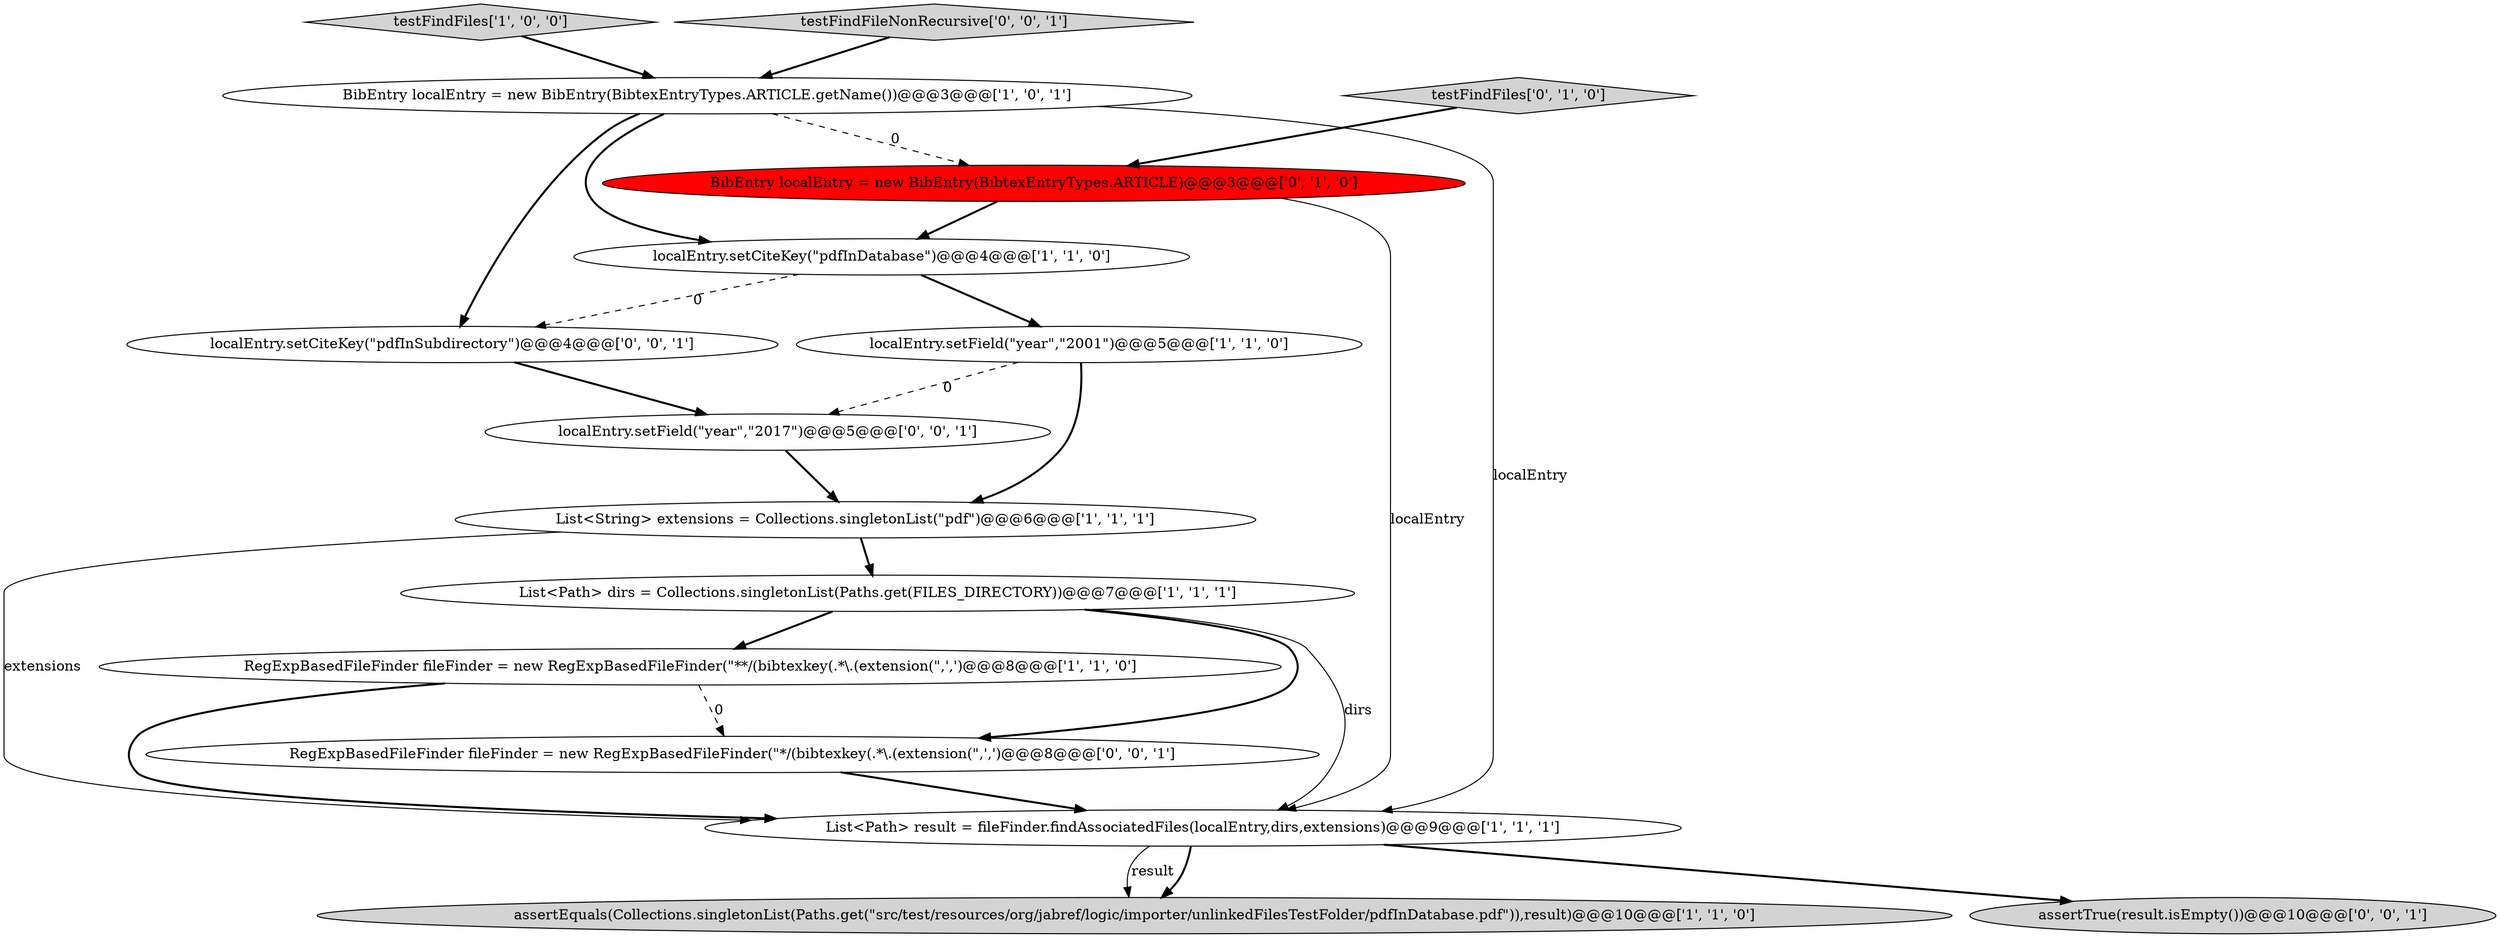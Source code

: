 digraph {
6 [style = filled, label = "localEntry.setField(\"year\",\"2001\")@@@5@@@['1', '1', '0']", fillcolor = white, shape = ellipse image = "AAA0AAABBB1BBB"];
13 [style = filled, label = "localEntry.setField(\"year\",\"2017\")@@@5@@@['0', '0', '1']", fillcolor = white, shape = ellipse image = "AAA0AAABBB3BBB"];
8 [style = filled, label = "List<Path> result = fileFinder.findAssociatedFiles(localEntry,dirs,extensions)@@@9@@@['1', '1', '1']", fillcolor = white, shape = ellipse image = "AAA0AAABBB1BBB"];
14 [style = filled, label = "localEntry.setCiteKey(\"pdfInSubdirectory\")@@@4@@@['0', '0', '1']", fillcolor = white, shape = ellipse image = "AAA0AAABBB3BBB"];
3 [style = filled, label = "assertEquals(Collections.singletonList(Paths.get(\"src/test/resources/org/jabref/logic/importer/unlinkedFilesTestFolder/pdfInDatabase.pdf\")),result)@@@10@@@['1', '1', '0']", fillcolor = lightgray, shape = ellipse image = "AAA0AAABBB1BBB"];
10 [style = filled, label = "BibEntry localEntry = new BibEntry(BibtexEntryTypes.ARTICLE)@@@3@@@['0', '1', '0']", fillcolor = red, shape = ellipse image = "AAA1AAABBB2BBB"];
12 [style = filled, label = "assertTrue(result.isEmpty())@@@10@@@['0', '0', '1']", fillcolor = lightgray, shape = ellipse image = "AAA0AAABBB3BBB"];
5 [style = filled, label = "testFindFiles['1', '0', '0']", fillcolor = lightgray, shape = diamond image = "AAA0AAABBB1BBB"];
2 [style = filled, label = "List<String> extensions = Collections.singletonList(\"pdf\")@@@6@@@['1', '1', '1']", fillcolor = white, shape = ellipse image = "AAA0AAABBB1BBB"];
11 [style = filled, label = "testFindFileNonRecursive['0', '0', '1']", fillcolor = lightgray, shape = diamond image = "AAA0AAABBB3BBB"];
7 [style = filled, label = "BibEntry localEntry = new BibEntry(BibtexEntryTypes.ARTICLE.getName())@@@3@@@['1', '0', '1']", fillcolor = white, shape = ellipse image = "AAA0AAABBB1BBB"];
15 [style = filled, label = "RegExpBasedFileFinder fileFinder = new RegExpBasedFileFinder(\"*/(bibtexkey(.*\\.(extension(\",',')@@@8@@@['0', '0', '1']", fillcolor = white, shape = ellipse image = "AAA0AAABBB3BBB"];
1 [style = filled, label = "List<Path> dirs = Collections.singletonList(Paths.get(FILES_DIRECTORY))@@@7@@@['1', '1', '1']", fillcolor = white, shape = ellipse image = "AAA0AAABBB1BBB"];
9 [style = filled, label = "testFindFiles['0', '1', '0']", fillcolor = lightgray, shape = diamond image = "AAA0AAABBB2BBB"];
4 [style = filled, label = "RegExpBasedFileFinder fileFinder = new RegExpBasedFileFinder(\"**/(bibtexkey(.*\\.(extension(\",',')@@@8@@@['1', '1', '0']", fillcolor = white, shape = ellipse image = "AAA0AAABBB1BBB"];
0 [style = filled, label = "localEntry.setCiteKey(\"pdfInDatabase\")@@@4@@@['1', '1', '0']", fillcolor = white, shape = ellipse image = "AAA0AAABBB1BBB"];
1->4 [style = bold, label=""];
10->8 [style = solid, label="localEntry"];
0->6 [style = bold, label=""];
2->1 [style = bold, label=""];
1->15 [style = bold, label=""];
8->3 [style = bold, label=""];
7->0 [style = bold, label=""];
9->10 [style = bold, label=""];
2->8 [style = solid, label="extensions"];
7->14 [style = bold, label=""];
6->2 [style = bold, label=""];
0->14 [style = dashed, label="0"];
7->8 [style = solid, label="localEntry"];
6->13 [style = dashed, label="0"];
4->15 [style = dashed, label="0"];
10->0 [style = bold, label=""];
13->2 [style = bold, label=""];
4->8 [style = bold, label=""];
5->7 [style = bold, label=""];
7->10 [style = dashed, label="0"];
8->3 [style = solid, label="result"];
14->13 [style = bold, label=""];
15->8 [style = bold, label=""];
8->12 [style = bold, label=""];
11->7 [style = bold, label=""];
1->8 [style = solid, label="dirs"];
}
